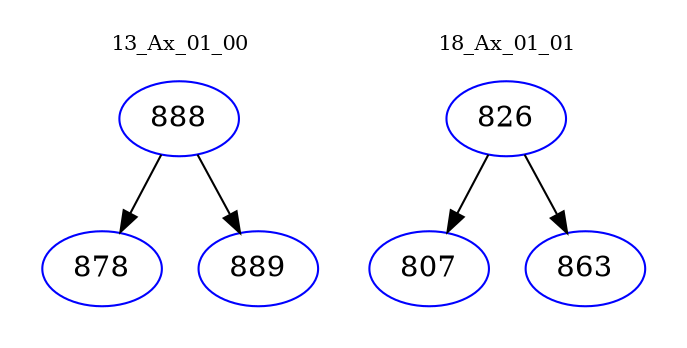 digraph{
subgraph cluster_0 {
color = white
label = "13_Ax_01_00";
fontsize=10;
T0_888 [label="888", color="blue"]
T0_888 -> T0_878 [color="black"]
T0_878 [label="878", color="blue"]
T0_888 -> T0_889 [color="black"]
T0_889 [label="889", color="blue"]
}
subgraph cluster_1 {
color = white
label = "18_Ax_01_01";
fontsize=10;
T1_826 [label="826", color="blue"]
T1_826 -> T1_807 [color="black"]
T1_807 [label="807", color="blue"]
T1_826 -> T1_863 [color="black"]
T1_863 [label="863", color="blue"]
}
}
